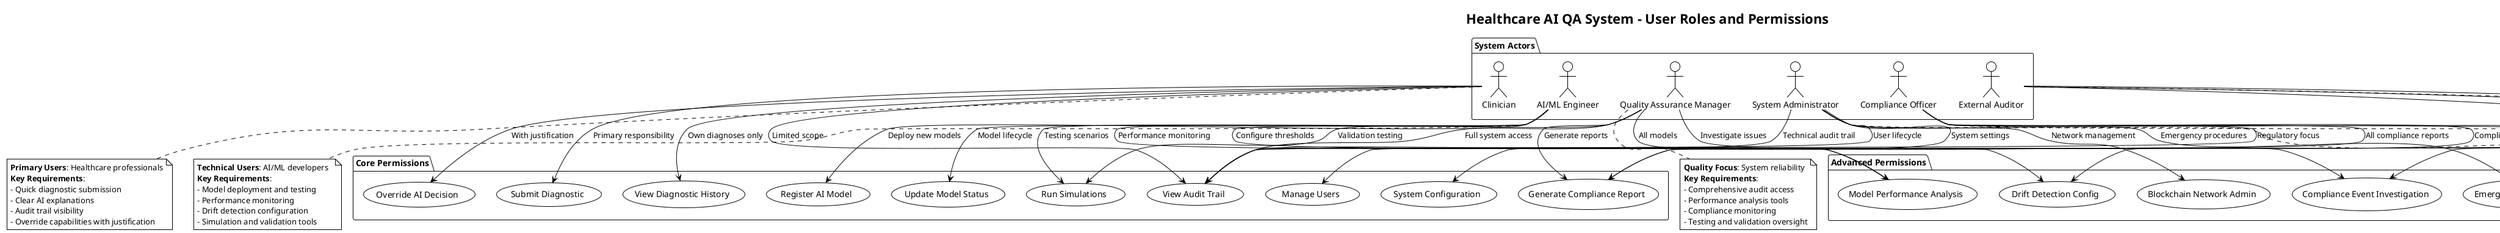 @startuml User Roles and Permissions
!theme plain
title Healthcare AI QA System - User Roles and Permissions

package "System Actors" {
    actor "Clinician" as Clinician
    actor "AI/ML Engineer" as Engineer  
    actor "Quality Assurance Manager" as QA
    actor "Compliance Officer" as Compliance
    actor "System Administrator" as Admin
    actor "External Auditor" as Auditor
}

package "Core Permissions" {
    usecase "Submit Diagnostic" as SubmitDiag
    usecase "View Diagnostic History" as ViewDiag
    usecase "Register AI Model" as RegisterModel
    usecase "Update Model Status" as UpdateModel
    usecase "Generate Compliance Report" as ComplianceReport
    usecase "View Audit Trail" as ViewAudit
    usecase "Manage Users" as ManageUsers
    usecase "System Configuration" as SystemConfig
    usecase "Run Simulations" as RunSim
    usecase "Override AI Decision" as OverrideAI
}

package "Advanced Permissions" {
    usecase "Model Performance Analysis" as ModelAnalysis
    usecase "Drift Detection Config" as DriftConfig  
    usecase "Compliance Event Investigation" as ComplianceInvestigate
    usecase "Regulatory Report Export" as RegExport
    usecase "Blockchain Network Admin" as BlockchainAdmin
    usecase "Emergency System Access" as EmergencyAccess
}

' Clinician permissions
Clinician --> SubmitDiag : Primary responsibility
Clinician --> ViewDiag : Own diagnoses only
Clinician --> OverrideAI : With justification
Clinician --> ViewAudit : Limited scope

' AI/ML Engineer permissions  
Engineer --> RegisterModel : Deploy new models
Engineer --> UpdateModel : Model lifecycle
Engineer --> ModelAnalysis : Performance monitoring
Engineer --> RunSim : Testing scenarios
Engineer --> DriftConfig : Configure thresholds

' Quality Assurance Manager permissions
QA --> ViewAudit : Full system access
QA --> ModelAnalysis : All models
QA --> ComplianceReport : Generate reports
QA --> ComplianceInvestigate : Investigate issues
QA --> RunSim : Validation testing

' Compliance Officer permissions
Compliance --> ComplianceReport : All compliance reports
Compliance --> ViewAudit : Regulatory focus
Compliance --> ComplianceInvestigate : Full investigation
Compliance --> RegExport : External reporting
Compliance --> DriftConfig : Compliance thresholds

' System Administrator permissions
Admin --> ManageUsers : User lifecycle
Admin --> SystemConfig : System settings  
Admin --> BlockchainAdmin : Network management
Admin --> EmergencyAccess : Emergency procedures
Admin --> ViewAudit : Technical audit trail

' External Auditor permissions
Auditor --> ViewAudit : Read-only access
Auditor --> ComplianceReport : Generate audit reports
Auditor --> RegExport : Export for review

note bottom of Clinician
**Primary Users**: Healthcare professionals
**Key Requirements**: 
- Quick diagnostic submission
- Clear AI explanations
- Audit trail visibility
- Override capabilities with justification
end note

note bottom of Engineer
**Technical Users**: AI/ML developers  
**Key Requirements**:
- Model deployment and testing
- Performance monitoring
- Drift detection configuration
- Simulation and validation tools
end note

note bottom of QA
**Quality Focus**: System reliability
**Key Requirements**:
- Comprehensive audit access
- Performance analysis tools  
- Compliance monitoring
- Testing and validation oversight
end note

note bottom of Compliance
**Regulatory Focus**: Compliance assurance
**Key Requirements**:
- Full compliance reporting
- Regulatory export capabilities
- Investigation tools
- Audit trail analysis
end note

note bottom of Admin
**System Management**: Infrastructure
**Key Requirements**:
- User and system management
- Blockchain network administration
- Emergency access procedures
- Technical system monitoring
end note

note bottom of Auditor
**External Oversight**: Independent review
**Key Requirements**:
- Read-only audit access
- Compliance report generation
- Data export for external analysis
- No system modification capabilities
end note

@enduml